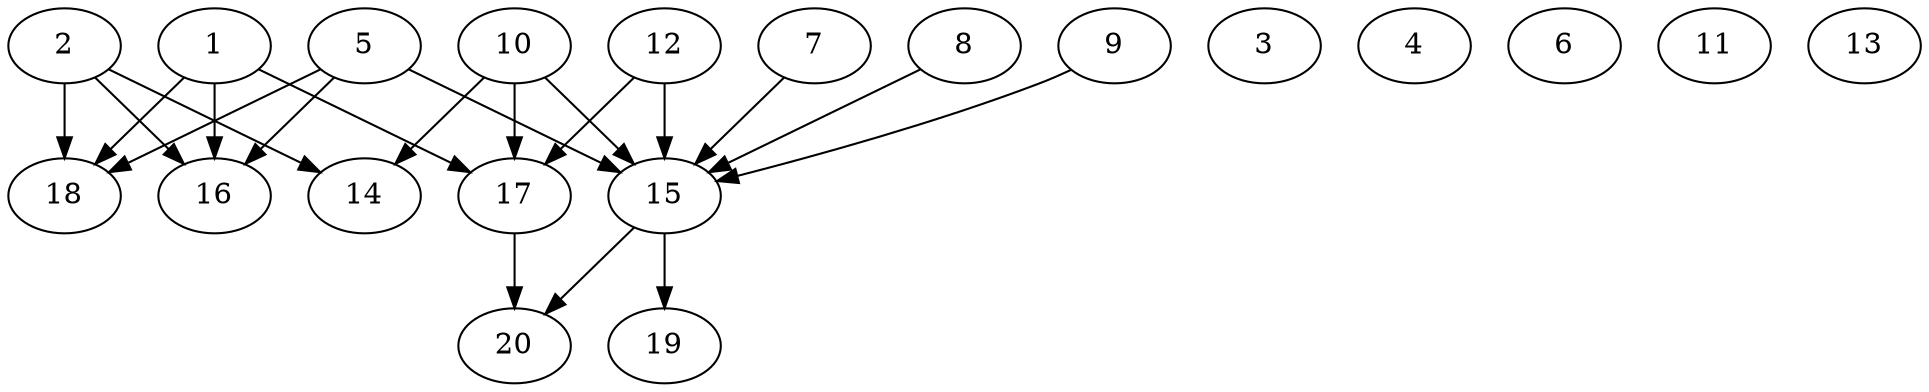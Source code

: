 // DAG automatically generated by daggen at Wed Jul 24 21:26:16 2019
// ./daggen --dot -n 20 --ccr 0.3 --fat 0.8 --regular 0.5 --density 0.5 --mindata 5242880 --maxdata 52428800 
digraph G {
  1 [size="34491733", alpha="0.06", expect_size="10347520"] 
  1 -> 16 [size ="10347520"]
  1 -> 17 [size ="10347520"]
  1 -> 18 [size ="10347520"]
  2 [size="122374827", alpha="0.00", expect_size="36712448"] 
  2 -> 14 [size ="36712448"]
  2 -> 16 [size ="36712448"]
  2 -> 18 [size ="36712448"]
  3 [size="39287467", alpha="0.17", expect_size="11786240"] 
  4 [size="155405653", alpha="0.04", expect_size="46621696"] 
  5 [size="25487360", alpha="0.14", expect_size="7646208"] 
  5 -> 15 [size ="7646208"]
  5 -> 16 [size ="7646208"]
  5 -> 18 [size ="7646208"]
  6 [size="35676160", alpha="0.16", expect_size="10702848"] 
  7 [size="145786880", alpha="0.08", expect_size="43736064"] 
  7 -> 15 [size ="43736064"]
  8 [size="75796480", alpha="0.05", expect_size="22738944"] 
  8 -> 15 [size ="22738944"]
  9 [size="146394453", alpha="0.15", expect_size="43918336"] 
  9 -> 15 [size ="43918336"]
  10 [size="159464107", alpha="0.16", expect_size="47839232"] 
  10 -> 14 [size ="47839232"]
  10 -> 15 [size ="47839232"]
  10 -> 17 [size ="47839232"]
  11 [size="24221013", alpha="0.13", expect_size="7266304"] 
  12 [size="74089813", alpha="0.04", expect_size="22226944"] 
  12 -> 15 [size ="22226944"]
  12 -> 17 [size ="22226944"]
  13 [size="76315307", alpha="0.12", expect_size="22894592"] 
  14 [size="53521067", alpha="0.12", expect_size="16056320"] 
  15 [size="81387520", alpha="0.15", expect_size="24416256"] 
  15 -> 19 [size ="24416256"]
  15 -> 20 [size ="24416256"]
  16 [size="36915200", alpha="0.19", expect_size="11074560"] 
  17 [size="160051200", alpha="0.12", expect_size="48015360"] 
  17 -> 20 [size ="48015360"]
  18 [size="62965760", alpha="0.02", expect_size="18889728"] 
  19 [size="100099413", alpha="0.10", expect_size="30029824"] 
  20 [size="59675307", alpha="0.15", expect_size="17902592"] 
}
